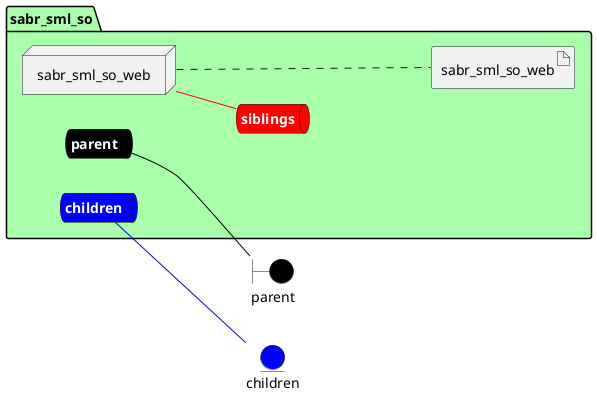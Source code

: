 @startuml

left to right direction


boundary parent #black


entity children #blue




package "sabr_sml_so" #aaffaa {
    queue parentnet #black [
            <b><color:white>parent</color></b>
    ]
    
    parentnet -[#black]- parent
    
    queue childrennet #blue [
            <b><color:white>children</color></b>
    ]
    
    childrennet -[#blue]- children
    
    queue siblingsnet #red [
            <b><color:white>siblings</color></b>
    ]
    

node "sabr_sml_so_web" as sabr_sml_so_webService


        artifact "sabr_sml_so_web" as sabr_sml_so_webimage
    
}

sabr_sml_so_webService -[#red]- siblingsnet
sabr_sml_so_webService .... sabr_sml_so_webimage


@enduml

